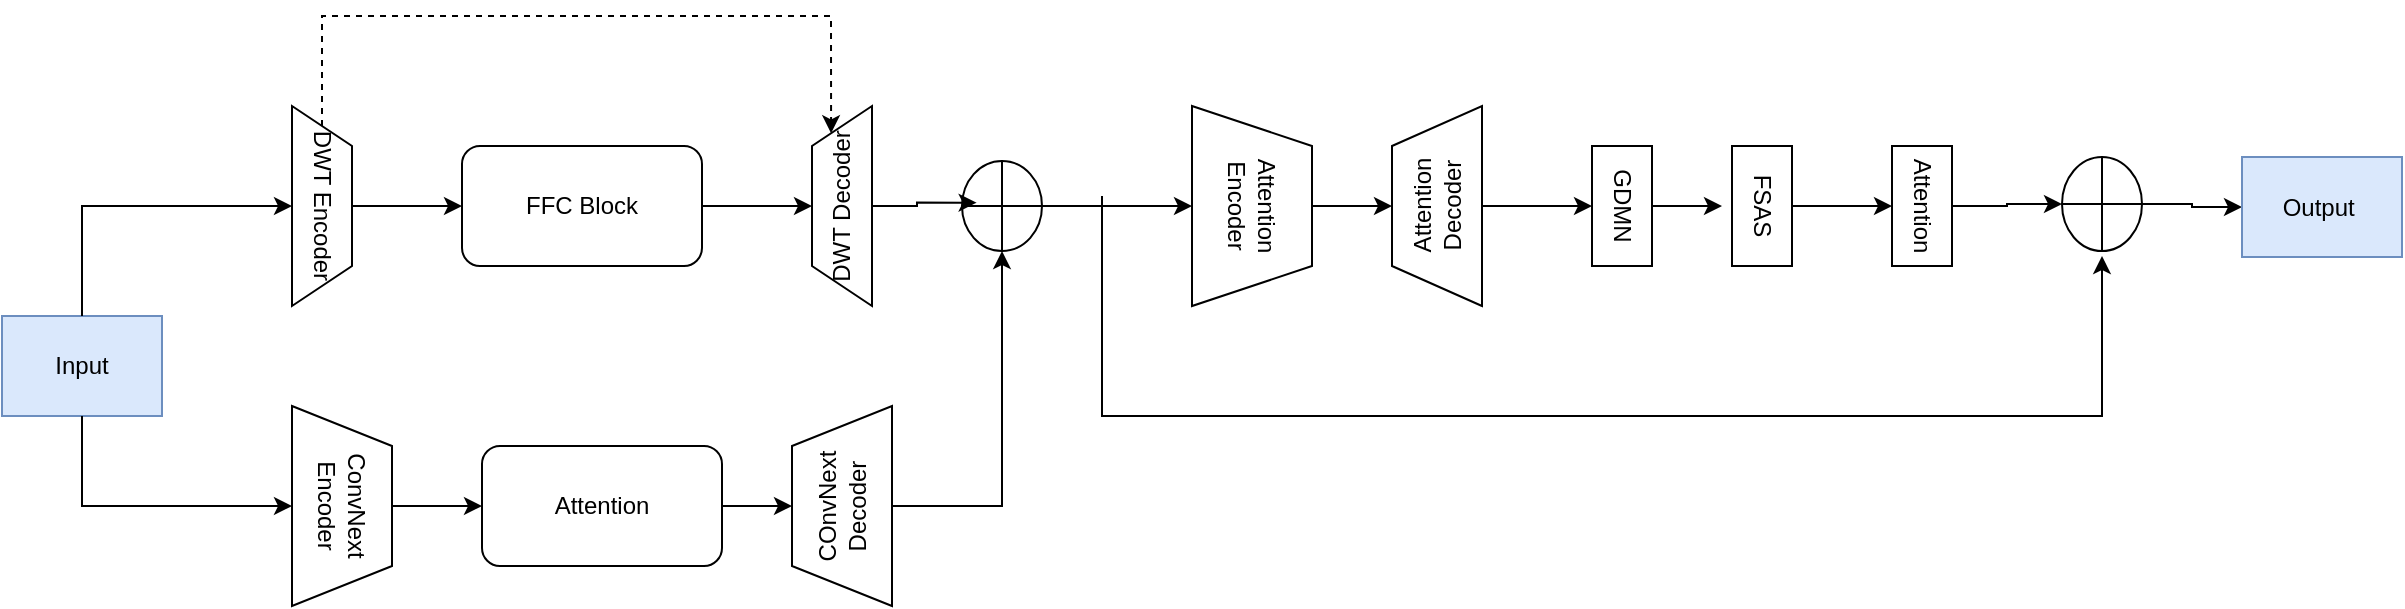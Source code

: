 <mxfile version="24.0.9" type="github">
  <diagram name="Page-1" id="SX_F48-8HtlLMUAoEEcz">
    <mxGraphModel dx="794" dy="420" grid="1" gridSize="10" guides="1" tooltips="1" connect="1" arrows="1" fold="1" page="1" pageScale="1" pageWidth="850" pageHeight="1100" math="0" shadow="0">
      <root>
        <mxCell id="0" />
        <mxCell id="1" parent="0" />
        <mxCell id="lzGC8dxonW2Xav-O9GEi-2" value="Input" style="rounded=0;whiteSpace=wrap;html=1;fillColor=#dae8fc;strokeColor=#6c8ebf;" parent="1" vertex="1">
          <mxGeometry x="90" y="190" width="80" height="50" as="geometry" />
        </mxCell>
        <mxCell id="lzGC8dxonW2Xav-O9GEi-12" value="" style="edgeStyle=orthogonalEdgeStyle;rounded=0;orthogonalLoop=1;jettySize=auto;html=1;" parent="1" source="lzGC8dxonW2Xav-O9GEi-5" target="lzGC8dxonW2Xav-O9GEi-10" edge="1">
          <mxGeometry relative="1" as="geometry" />
        </mxCell>
        <mxCell id="lzGC8dxonW2Xav-O9GEi-15" style="edgeStyle=orthogonalEdgeStyle;rounded=0;orthogonalLoop=1;jettySize=auto;html=1;entryX=1;entryY=0.25;entryDx=0;entryDy=0;dashed=1;" parent="1" source="lzGC8dxonW2Xav-O9GEi-5" target="lzGC8dxonW2Xav-O9GEi-13" edge="1">
          <mxGeometry relative="1" as="geometry">
            <mxPoint x="250" y="30" as="targetPoint" />
            <Array as="points">
              <mxPoint x="250" y="40" />
              <mxPoint x="505" y="40" />
            </Array>
          </mxGeometry>
        </mxCell>
        <mxCell id="lzGC8dxonW2Xav-O9GEi-5" value="DWT Encoder" style="shape=trapezoid;perimeter=trapezoidPerimeter;whiteSpace=wrap;html=1;fixedSize=1;rotation=90;" parent="1" vertex="1">
          <mxGeometry x="200" y="120" width="100" height="30" as="geometry" />
        </mxCell>
        <mxCell id="lzGC8dxonW2Xav-O9GEi-18" value="" style="edgeStyle=orthogonalEdgeStyle;rounded=0;orthogonalLoop=1;jettySize=auto;html=1;" parent="1" source="lzGC8dxonW2Xav-O9GEi-6" target="lzGC8dxonW2Xav-O9GEi-17" edge="1">
          <mxGeometry relative="1" as="geometry" />
        </mxCell>
        <mxCell id="lzGC8dxonW2Xav-O9GEi-6" value="ConvNext&lt;div&gt;Encoder&lt;/div&gt;" style="shape=trapezoid;perimeter=trapezoidPerimeter;whiteSpace=wrap;html=1;fixedSize=1;rotation=90;" parent="1" vertex="1">
          <mxGeometry x="210" y="260" width="100" height="50" as="geometry" />
        </mxCell>
        <mxCell id="lzGC8dxonW2Xav-O9GEi-7" value="" style="endArrow=classic;html=1;rounded=0;entryX=0.5;entryY=1;entryDx=0;entryDy=0;exitX=0.5;exitY=0;exitDx=0;exitDy=0;" parent="1" source="lzGC8dxonW2Xav-O9GEi-2" target="lzGC8dxonW2Xav-O9GEi-5" edge="1">
          <mxGeometry width="50" height="50" relative="1" as="geometry">
            <mxPoint x="130" y="135" as="sourcePoint" />
            <mxPoint x="180" y="90" as="targetPoint" />
            <Array as="points">
              <mxPoint x="130" y="135" />
            </Array>
          </mxGeometry>
        </mxCell>
        <mxCell id="lzGC8dxonW2Xav-O9GEi-9" value="" style="endArrow=classic;html=1;rounded=0;exitX=0.5;exitY=1;exitDx=0;exitDy=0;entryX=0.5;entryY=1;entryDx=0;entryDy=0;" parent="1" source="lzGC8dxonW2Xav-O9GEi-2" target="lzGC8dxonW2Xav-O9GEi-6" edge="1">
          <mxGeometry width="50" height="50" relative="1" as="geometry">
            <mxPoint x="380" y="250" as="sourcePoint" />
            <mxPoint x="430" y="200" as="targetPoint" />
            <Array as="points">
              <mxPoint x="130" y="285" />
            </Array>
          </mxGeometry>
        </mxCell>
        <mxCell id="lzGC8dxonW2Xav-O9GEi-14" value="" style="edgeStyle=orthogonalEdgeStyle;rounded=0;orthogonalLoop=1;jettySize=auto;html=1;" parent="1" source="lzGC8dxonW2Xav-O9GEi-10" target="lzGC8dxonW2Xav-O9GEi-13" edge="1">
          <mxGeometry relative="1" as="geometry" />
        </mxCell>
        <mxCell id="lzGC8dxonW2Xav-O9GEi-10" value="FFC Block" style="rounded=1;whiteSpace=wrap;html=1;" parent="1" vertex="1">
          <mxGeometry x="320" y="105" width="120" height="60" as="geometry" />
        </mxCell>
        <mxCell id="lzGC8dxonW2Xav-O9GEi-13" value="DWT Decoder" style="shape=trapezoid;perimeter=trapezoidPerimeter;whiteSpace=wrap;html=1;fixedSize=1;rotation=-90;" parent="1" vertex="1">
          <mxGeometry x="460" y="120" width="100" height="30" as="geometry" />
        </mxCell>
        <mxCell id="lzGC8dxonW2Xav-O9GEi-21" style="edgeStyle=orthogonalEdgeStyle;rounded=0;orthogonalLoop=1;jettySize=auto;html=1;exitX=0.5;exitY=1;exitDx=0;exitDy=0;" parent="1" source="lzGC8dxonW2Xav-O9GEi-16" target="lzGC8dxonW2Xav-O9GEi-20" edge="1">
          <mxGeometry relative="1" as="geometry" />
        </mxCell>
        <mxCell id="lzGC8dxonW2Xav-O9GEi-16" value="COnvNext&lt;div&gt;Decoder&lt;/div&gt;" style="shape=trapezoid;perimeter=trapezoidPerimeter;whiteSpace=wrap;html=1;fixedSize=1;rotation=-90;" parent="1" vertex="1">
          <mxGeometry x="460" y="260" width="100" height="50" as="geometry" />
        </mxCell>
        <mxCell id="lzGC8dxonW2Xav-O9GEi-19" value="" style="edgeStyle=orthogonalEdgeStyle;rounded=0;orthogonalLoop=1;jettySize=auto;html=1;" parent="1" source="lzGC8dxonW2Xav-O9GEi-17" target="lzGC8dxonW2Xav-O9GEi-16" edge="1">
          <mxGeometry relative="1" as="geometry" />
        </mxCell>
        <mxCell id="lzGC8dxonW2Xav-O9GEi-17" value="Attention" style="rounded=1;whiteSpace=wrap;html=1;" parent="1" vertex="1">
          <mxGeometry x="330" y="255" width="120" height="60" as="geometry" />
        </mxCell>
        <mxCell id="-IRQ9Oyq-ICTblgyUK6r-4" style="edgeStyle=orthogonalEdgeStyle;rounded=0;orthogonalLoop=1;jettySize=auto;html=1;entryX=0.5;entryY=1;entryDx=0;entryDy=0;" edge="1" parent="1" source="lzGC8dxonW2Xav-O9GEi-20" target="-IRQ9Oyq-ICTblgyUK6r-1">
          <mxGeometry relative="1" as="geometry" />
        </mxCell>
        <mxCell id="lzGC8dxonW2Xav-O9GEi-20" value="" style="shape=orEllipse;perimeter=ellipsePerimeter;whiteSpace=wrap;html=1;backgroundOutline=1;" parent="1" vertex="1">
          <mxGeometry x="570" y="112.5" width="40" height="45" as="geometry" />
        </mxCell>
        <mxCell id="lzGC8dxonW2Xav-O9GEi-22" style="edgeStyle=orthogonalEdgeStyle;rounded=0;orthogonalLoop=1;jettySize=auto;html=1;exitX=0.5;exitY=1;exitDx=0;exitDy=0;entryX=0.183;entryY=0.463;entryDx=0;entryDy=0;entryPerimeter=0;" parent="1" source="lzGC8dxonW2Xav-O9GEi-13" target="lzGC8dxonW2Xav-O9GEi-20" edge="1">
          <mxGeometry relative="1" as="geometry" />
        </mxCell>
        <mxCell id="-IRQ9Oyq-ICTblgyUK6r-11" style="edgeStyle=orthogonalEdgeStyle;rounded=0;orthogonalLoop=1;jettySize=auto;html=1;exitX=0.5;exitY=0;exitDx=0;exitDy=0;" edge="1" parent="1" source="lzGC8dxonW2Xav-O9GEi-23">
          <mxGeometry relative="1" as="geometry">
            <mxPoint x="950" y="135" as="targetPoint" />
          </mxGeometry>
        </mxCell>
        <mxCell id="lzGC8dxonW2Xav-O9GEi-23" value="GDMN" style="rounded=0;whiteSpace=wrap;html=1;rotation=90;" parent="1" vertex="1">
          <mxGeometry x="870" y="120" width="60" height="30" as="geometry" />
        </mxCell>
        <mxCell id="-IRQ9Oyq-ICTblgyUK6r-5" style="edgeStyle=orthogonalEdgeStyle;rounded=0;orthogonalLoop=1;jettySize=auto;html=1;" edge="1" parent="1" source="-IRQ9Oyq-ICTblgyUK6r-1" target="-IRQ9Oyq-ICTblgyUK6r-3">
          <mxGeometry relative="1" as="geometry" />
        </mxCell>
        <mxCell id="-IRQ9Oyq-ICTblgyUK6r-1" value="Attention&lt;div&gt;Encoder&lt;/div&gt;" style="shape=trapezoid;perimeter=trapezoidPerimeter;whiteSpace=wrap;html=1;fixedSize=1;rotation=90;" vertex="1" parent="1">
          <mxGeometry x="665" y="105" width="100" height="60" as="geometry" />
        </mxCell>
        <mxCell id="-IRQ9Oyq-ICTblgyUK6r-10" style="edgeStyle=orthogonalEdgeStyle;rounded=0;orthogonalLoop=1;jettySize=auto;html=1;entryX=0.5;entryY=1;entryDx=0;entryDy=0;" edge="1" parent="1" source="-IRQ9Oyq-ICTblgyUK6r-3" target="lzGC8dxonW2Xav-O9GEi-23">
          <mxGeometry relative="1" as="geometry" />
        </mxCell>
        <mxCell id="-IRQ9Oyq-ICTblgyUK6r-3" value="Attention&lt;div&gt;Decoder&lt;/div&gt;" style="shape=trapezoid;perimeter=trapezoidPerimeter;whiteSpace=wrap;html=1;fixedSize=1;rotation=-90;" vertex="1" parent="1">
          <mxGeometry x="757.5" y="112.5" width="100" height="45" as="geometry" />
        </mxCell>
        <mxCell id="-IRQ9Oyq-ICTblgyUK6r-12" style="edgeStyle=orthogonalEdgeStyle;rounded=0;orthogonalLoop=1;jettySize=auto;html=1;exitX=0.5;exitY=0;exitDx=0;exitDy=0;entryX=0.5;entryY=1;entryDx=0;entryDy=0;" edge="1" parent="1" source="-IRQ9Oyq-ICTblgyUK6r-7" target="-IRQ9Oyq-ICTblgyUK6r-8">
          <mxGeometry relative="1" as="geometry" />
        </mxCell>
        <mxCell id="-IRQ9Oyq-ICTblgyUK6r-7" value="FSAS&lt;span style=&quot;color: rgba(0, 0, 0, 0); font-family: monospace; font-size: 0px; text-align: start; text-wrap: nowrap;&quot;&gt;%3CmxGraphModel%3E%3Croot%3E%3CmxCell%20id%3D%220%22%2F%3E%3CmxCell%20id%3D%221%22%20parent%3D%220%22%2F%3E%3CmxCell%20id%3D%222%22%20value%3D%22GDMN%22%20style%3D%22rounded%3D0%3BwhiteSpace%3Dwrap%3Bhtml%3D1%3Brotation%3D90%3B%22%20vertex%3D%221%22%20parent%3D%221%22%3E%3CmxGeometry%20x%3D%22870%22%20y%3D%22120%22%20width%3D%2260%22%20height%3D%2230%22%20as%3D%22geometry%22%2F%3E%3C%2FmxCell%3E%3C%2Froot%3E%3C%2FmxGraphModel%3E&lt;/span&gt;" style="rounded=0;whiteSpace=wrap;html=1;rotation=90;" vertex="1" parent="1">
          <mxGeometry x="940" y="120" width="60" height="30" as="geometry" />
        </mxCell>
        <mxCell id="-IRQ9Oyq-ICTblgyUK6r-14" style="edgeStyle=orthogonalEdgeStyle;rounded=0;orthogonalLoop=1;jettySize=auto;html=1;exitX=0.5;exitY=0;exitDx=0;exitDy=0;entryX=0;entryY=0.5;entryDx=0;entryDy=0;" edge="1" parent="1" source="-IRQ9Oyq-ICTblgyUK6r-8" target="-IRQ9Oyq-ICTblgyUK6r-13">
          <mxGeometry relative="1" as="geometry" />
        </mxCell>
        <mxCell id="-IRQ9Oyq-ICTblgyUK6r-8" value="Attention" style="rounded=0;whiteSpace=wrap;html=1;rotation=90;" vertex="1" parent="1">
          <mxGeometry x="1020" y="120" width="60" height="30" as="geometry" />
        </mxCell>
        <mxCell id="-IRQ9Oyq-ICTblgyUK6r-18" style="edgeStyle=orthogonalEdgeStyle;rounded=0;orthogonalLoop=1;jettySize=auto;html=1;exitX=1;exitY=0.5;exitDx=0;exitDy=0;" edge="1" parent="1" source="-IRQ9Oyq-ICTblgyUK6r-13" target="-IRQ9Oyq-ICTblgyUK6r-16">
          <mxGeometry relative="1" as="geometry" />
        </mxCell>
        <mxCell id="-IRQ9Oyq-ICTblgyUK6r-13" value="" style="shape=orEllipse;perimeter=ellipsePerimeter;whiteSpace=wrap;html=1;backgroundOutline=1;" vertex="1" parent="1">
          <mxGeometry x="1120" y="110.5" width="40" height="47" as="geometry" />
        </mxCell>
        <mxCell id="-IRQ9Oyq-ICTblgyUK6r-15" value="" style="endArrow=classic;html=1;rounded=0;" edge="1" parent="1">
          <mxGeometry width="50" height="50" relative="1" as="geometry">
            <mxPoint x="640" y="130" as="sourcePoint" />
            <mxPoint x="1140" y="160" as="targetPoint" />
            <Array as="points">
              <mxPoint x="640" y="240" />
              <mxPoint x="1140" y="240" />
            </Array>
          </mxGeometry>
        </mxCell>
        <mxCell id="-IRQ9Oyq-ICTblgyUK6r-16" value="Output&amp;nbsp;" style="rounded=0;whiteSpace=wrap;html=1;fillColor=#dae8fc;strokeColor=#6c8ebf;" vertex="1" parent="1">
          <mxGeometry x="1210" y="110.5" width="80" height="50" as="geometry" />
        </mxCell>
      </root>
    </mxGraphModel>
  </diagram>
</mxfile>
